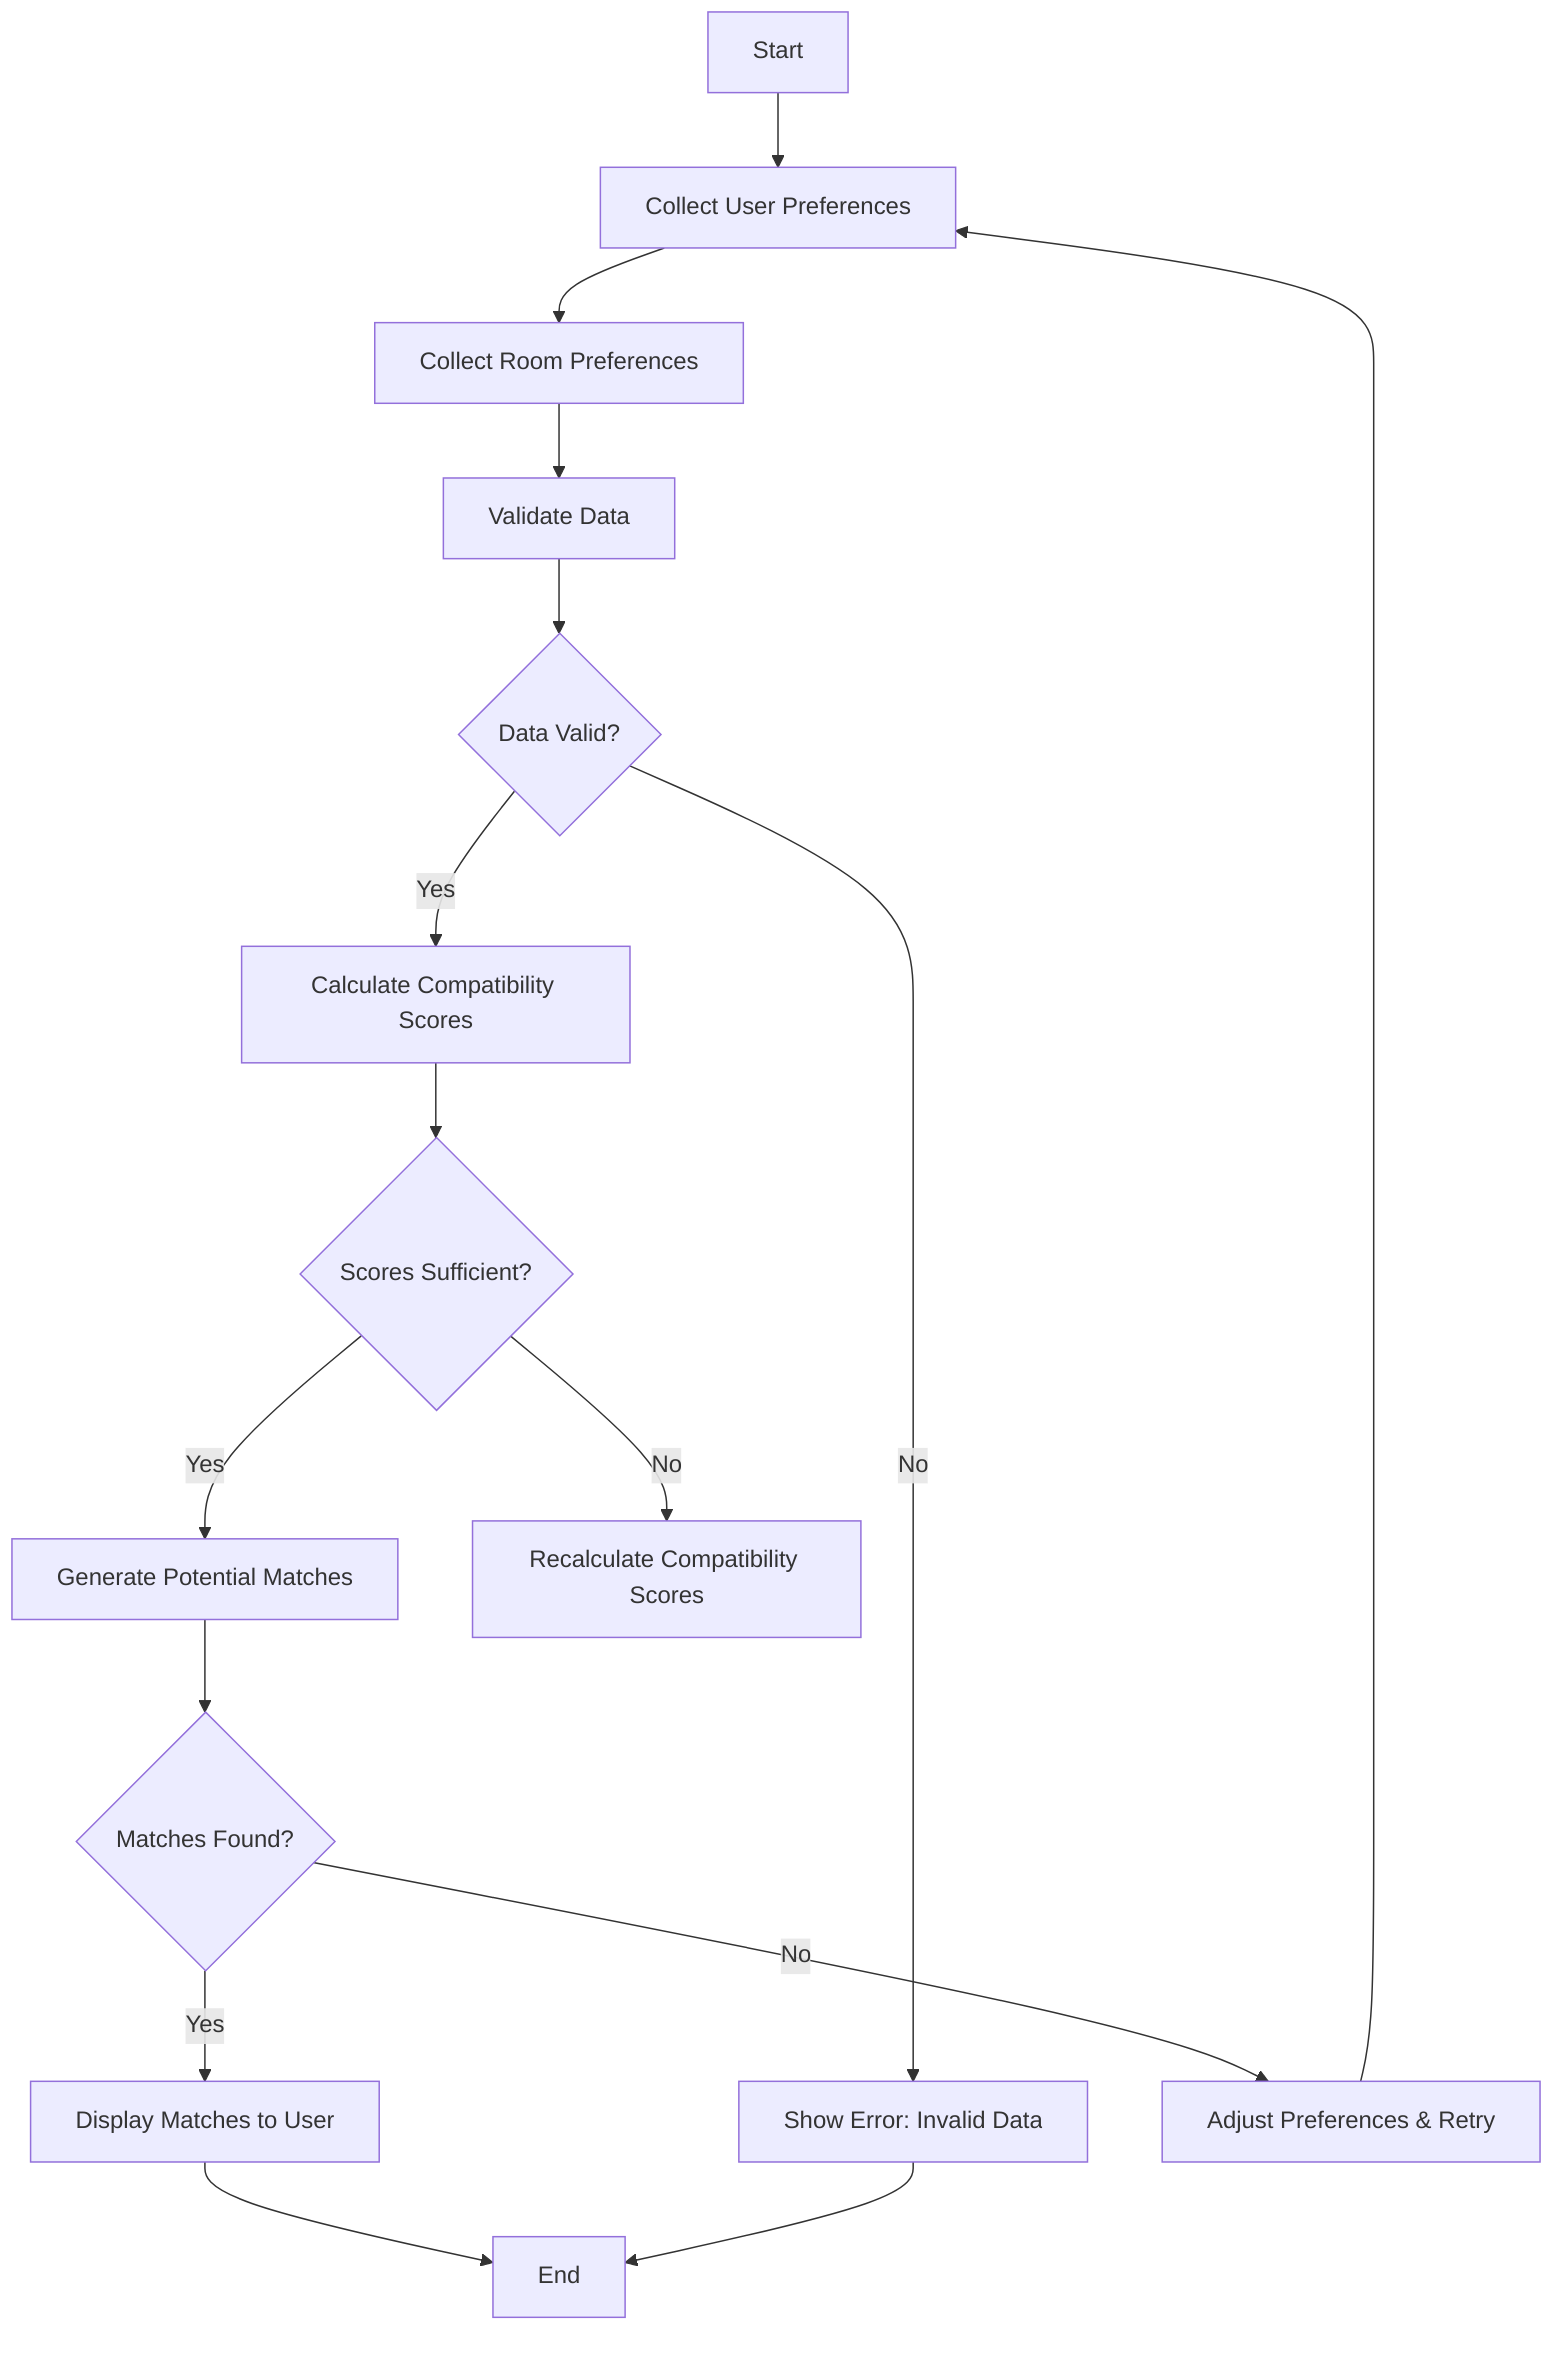 graph TD
    A[Start] --> B[Collect User Preferences]
    B --> C[Collect Room Preferences]
    C --> D[Validate Data]
    D --> E{Data Valid?}
    E -- Yes --> F[Calculate Compatibility Scores]
    E -- No --> G[Show Error: Invalid Data]
    F --> H{Scores Sufficient?}
    H -- Yes --> I[Generate Potential Matches]
    H -- No --> J[Recalculate Compatibility Scores]
    I --> K{Matches Found?}
    K -- Yes --> L[Display Matches to User]
    K -- No --> M[Adjust Preferences & Retry]
    L --> N[End]
    M --> B
    G --> N